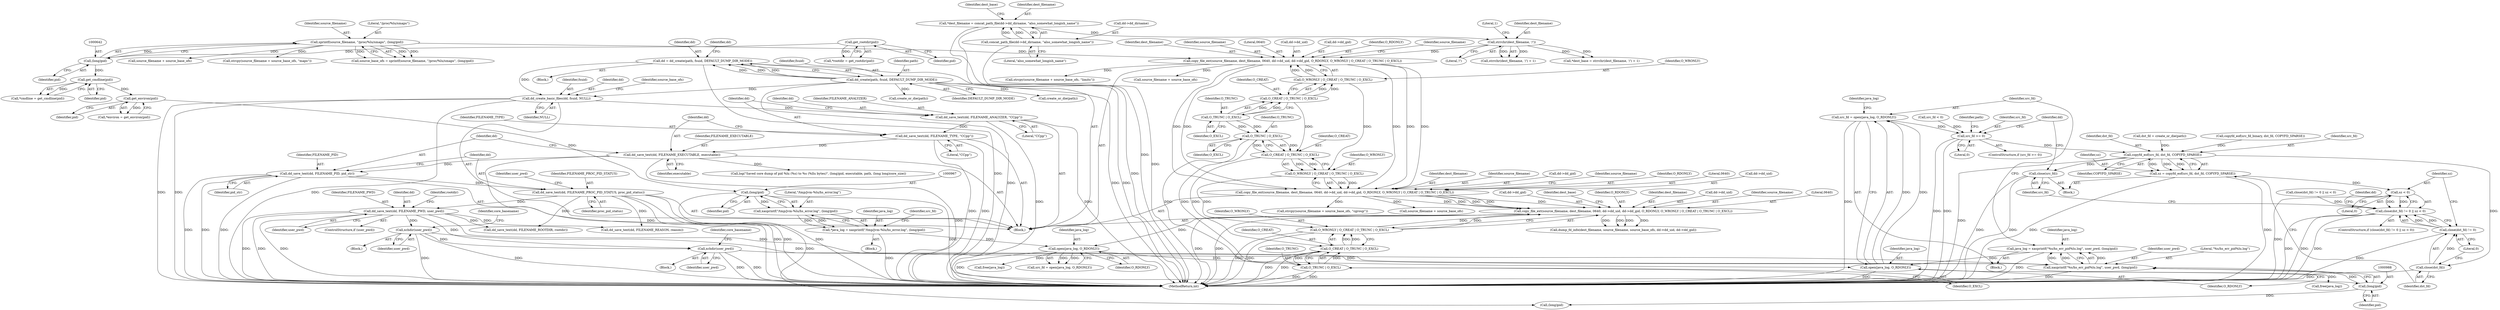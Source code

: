 digraph "0_abrt_4f2c1ddd3e3b81d2d5146b883115371f1cada9f9@API" {
"1000990" [label="(Call,src_fd = open(java_log, O_RDONLY))"];
"1000992" [label="(Call,open(java_log, O_RDONLY))"];
"1000982" [label="(Call,java_log = xasprintf(\"%s/hs_err_pid%lu.log\", user_pwd, (long)pid))"];
"1000984" [label="(Call,xasprintf(\"%s/hs_err_pid%lu.log\", user_pwd, (long)pid))"];
"1000779" [label="(Call,dd_save_text(dd, FILENAME_PWD, user_pwd))"];
"1000773" [label="(Call,dd_save_text(dd, FILENAME_PROC_PID_STATUS, proc_pid_status))"];
"1000769" [label="(Call,dd_save_text(dd, FILENAME_PID, pid_str))"];
"1000765" [label="(Call,dd_save_text(dd, FILENAME_EXECUTABLE, executable))"];
"1000761" [label="(Call,dd_save_text(dd, FILENAME_TYPE, \"CCpp\"))"];
"1000757" [label="(Call,dd_save_text(dd, FILENAME_ANALYZER, \"CCpp\"))"];
"1000630" [label="(Call,dd_create_basic_files(dd, fsuid, NULL))"];
"1000616" [label="(Call,dd = dd_create(path, fsuid, DEFAULT_DUMP_DIR_MODE))"];
"1000618" [label="(Call,dd_create(path, fsuid, DEFAULT_DUMP_DIR_MODE))"];
"1000926" [label="(Call,xchdir(user_pwd))"];
"1000956" [label="(Call,xchdir(user_pwd))"];
"1000987" [label="(Call,(long)pid)"];
"1000966" [label="(Call,(long)pid)"];
"1000822" [label="(Call,get_environ(pid))"];
"1000815" [label="(Call,get_cmdline(pid))"];
"1000641" [label="(Call,(long)pid)"];
"1000628" [label="(Call,get_rootdir(pid))"];
"1000972" [label="(Call,open(java_log, O_RDONLY))"];
"1000962" [label="(Call,*java_log = xasprintf(\"/tmp/jvm-%lu/hs_error.log\", (long)pid))"];
"1000964" [label="(Call,xasprintf(\"/tmp/jvm-%lu/hs_error.log\", (long)pid))"];
"1000724" [label="(Call,copy_file_ext(source_filename, dest_filename, 0640, dd->dd_uid, dd->dd_gid, O_RDONLY, O_WRONLY | O_CREAT | O_TRUNC | O_EXCL))"];
"1000698" [label="(Call,copy_file_ext(source_filename, dest_filename, 0640, dd->dd_uid, dd->dd_gid, O_RDONLY, O_WRONLY | O_CREAT | O_TRUNC | O_EXCL))"];
"1000672" [label="(Call,copy_file_ext(source_filename, dest_filename, 0640, dd->dd_uid, dd->dd_gid, O_RDONLY, O_WRONLY | O_CREAT | O_TRUNC | O_EXCL))"];
"1000638" [label="(Call,sprintf(source_filename, \"/proc/%lu/smaps\", (long)pid))"];
"1000660" [label="(Call,strrchr(dest_filename, '/'))"];
"1000649" [label="(Call,*dest_filename = concat_path_file(dd->dd_dirname, \"also_somewhat_longish_name\"))"];
"1000651" [label="(Call,concat_path_file(dd->dd_dirname, \"also_somewhat_longish_name\"))"];
"1000683" [label="(Call,O_WRONLY | O_CREAT | O_TRUNC | O_EXCL)"];
"1000685" [label="(Call,O_CREAT | O_TRUNC | O_EXCL)"];
"1000687" [label="(Call,O_TRUNC | O_EXCL)"];
"1000709" [label="(Call,O_WRONLY | O_CREAT | O_TRUNC | O_EXCL)"];
"1000711" [label="(Call,O_CREAT | O_TRUNC | O_EXCL)"];
"1000713" [label="(Call,O_TRUNC | O_EXCL)"];
"1000735" [label="(Call,O_WRONLY | O_CREAT | O_TRUNC | O_EXCL)"];
"1000737" [label="(Call,O_CREAT | O_TRUNC | O_EXCL)"];
"1000739" [label="(Call,O_TRUNC | O_EXCL)"];
"1000998" [label="(Call,src_fd >= 0)"];
"1001015" [label="(Call,copyfd_eof(src_fd, dst_fd, COPYFD_SPARSE))"];
"1001013" [label="(Call,sz = copyfd_eof(src_fd, dst_fd, COPYFD_SPARSE))"];
"1001025" [label="(Call,sz < 0)"];
"1001020" [label="(Call,close(dst_fd) != 0 || sz < 0)"];
"1001022" [label="(Call,close(dst_fd))"];
"1001021" [label="(Call,close(dst_fd) != 0)"];
"1001034" [label="(Call,close(src_fd))"];
"1000629" [label="(Identifier,pid)"];
"1000660" [label="(Call,strrchr(dest_filename, '/'))"];
"1001013" [label="(Call,sz = copyfd_eof(src_fd, dst_fd, COPYFD_SPARSE))"];
"1001017" [label="(Identifier,dst_fd)"];
"1000858" [label="(Call,create_or_die(path))"];
"1000926" [label="(Call,xchdir(user_pwd))"];
"1000651" [label="(Call,concat_path_file(dd->dd_dirname, \"also_somewhat_longish_name\"))"];
"1000727" [label="(Literal,0640)"];
"1000745" [label="(Call,dump_fd_info(dest_filename, source_filename, source_base_ofs, dd->dd_uid, dd->dd_gid))"];
"1000959" [label="(Identifier,core_basename)"];
"1000623" [label="(Identifier,dd)"];
"1000768" [label="(Identifier,executable)"];
"1000685" [label="(Call,O_CREAT | O_TRUNC | O_EXCL)"];
"1000780" [label="(Identifier,dd)"];
"1000760" [label="(Literal,\"CCpp\")"];
"1000806" [label="(Call,dd_save_text(dd, FILENAME_REASON, reason))"];
"1000757" [label="(Call,dd_save_text(dd, FILENAME_ANALYZER, \"CCpp\"))"];
"1000663" [label="(Literal,1)"];
"1001027" [label="(Literal,0)"];
"1000963" [label="(Identifier,java_log)"];
"1000731" [label="(Call,dd->dd_gid)"];
"1000970" [label="(Call,src_fd = open(java_log, O_RDONLY))"];
"1000630" [label="(Call,dd_create_basic_files(dd, fsuid, NULL))"];
"1000738" [label="(Identifier,O_CREAT)"];
"1000956" [label="(Call,xchdir(user_pwd))"];
"1000815" [label="(Call,get_cmdline(pid))"];
"1000997" [label="(ControlStructure,if (src_fd >= 0))"];
"1000689" [label="(Identifier,O_EXCL)"];
"1000690" [label="(Call,strcpy(source_filename + source_base_ofs, \"limits\"))"];
"1000739" [label="(Call,O_TRUNC | O_EXCL)"];
"1000710" [label="(Identifier,O_WRONLY)"];
"1000962" [label="(Call,*java_log = xasprintf(\"/tmp/jvm-%lu/hs_error.log\", (long)pid))"];
"1000782" [label="(Identifier,user_pwd)"];
"1000675" [label="(Literal,0640)"];
"1000974" [label="(Identifier,O_RDONLY)"];
"1000927" [label="(Identifier,user_pwd)"];
"1000994" [label="(Identifier,O_RDONLY)"];
"1000978" [label="(Call,src_fd < 0)"];
"1000676" [label="(Call,dd->dd_uid)"];
"1001008" [label="(Call,dst_fd = create_or_die(path))"];
"1000736" [label="(Identifier,O_WRONLY)"];
"1000873" [label="(Call,close(dst_fd) != 0 || sz < 0)"];
"1001014" [label="(Identifier,sz)"];
"1000624" [label="(Block,)"];
"1000691" [label="(Call,source_filename + source_base_ofs)"];
"1000996" [label="(Identifier,java_log)"];
"1000664" [label="(Call,strcpy(source_filename + source_base_ofs, \"maps\"))"];
"1000973" [label="(Identifier,java_log)"];
"1000972" [label="(Call,open(java_log, O_RDONLY))"];
"1000957" [label="(Identifier,user_pwd)"];
"1000683" [label="(Call,O_WRONLY | O_CREAT | O_TRUNC | O_EXCL)"];
"1001001" [label="(Block,)"];
"1000743" [label="(Identifier,dest_base)"];
"1000628" [label="(Call,get_rootdir(pid))"];
"1000984" [label="(Call,xasprintf(\"%s/hs_err_pid%lu.log\", user_pwd, (long)pid))"];
"1000982" [label="(Call,java_log = xasprintf(\"%s/hs_err_pid%lu.log\", user_pwd, (long)pid))"];
"1000813" [label="(Call,*cmdline = get_cmdline(pid))"];
"1000662" [label="(Literal,'/')"];
"1000700" [label="(Identifier,dest_filename)"];
"1001023" [label="(Identifier,dst_fd)"];
"1000991" [label="(Identifier,src_fd)"];
"1000679" [label="(Call,dd->dd_gid)"];
"1000734" [label="(Identifier,O_RDONLY)"];
"1000649" [label="(Call,*dest_filename = concat_path_file(dd->dd_dirname, \"also_somewhat_longish_name\"))"];
"1000740" [label="(Identifier,O_TRUNC)"];
"1000769" [label="(Call,dd_save_text(dd, FILENAME_PID, pid_str))"];
"1000682" [label="(Identifier,O_RDONLY)"];
"1001019" [label="(ControlStructure,if (close(dst_fd) != 0 || sz < 0))"];
"1000784" [label="(Identifier,rootdir)"];
"1000770" [label="(Identifier,dd)"];
"1001015" [label="(Call,copyfd_eof(src_fd, dst_fd, COPYFD_SPARSE))"];
"1000816" [label="(Identifier,pid)"];
"1000983" [label="(Identifier,java_log)"];
"1001004" [label="(Identifier,path)"];
"1000632" [label="(Identifier,fsuid)"];
"1000726" [label="(Identifier,dest_filename)"];
"1001021" [label="(Call,close(dst_fd) != 0)"];
"1000975" [label="(Call,free(java_log))"];
"1000699" [label="(Identifier,source_filename)"];
"1000999" [label="(Identifier,src_fd)"];
"1000659" [label="(Call,strrchr(dest_filename, '/') + 1)"];
"1000715" [label="(Identifier,O_EXCL)"];
"1000792" [label="(Call,dd_save_text(dd, FILENAME_ROOTDIR, rootdir))"];
"1000672" [label="(Call,copy_file_ext(source_filename, dest_filename, 0640, dd->dd_uid, dd->dd_gid, O_RDONLY, O_WRONLY | O_CREAT | O_TRUNC | O_EXCL))"];
"1000964" [label="(Call,xasprintf(\"/tmp/jvm-%lu/hs_error.log\", (long)pid))"];
"1000692" [label="(Identifier,source_filename)"];
"1000652" [label="(Call,dd->dd_dirname)"];
"1000764" [label="(Literal,\"CCpp\")"];
"1000741" [label="(Identifier,O_EXCL)"];
"1000774" [label="(Identifier,dd)"];
"1000713" [label="(Call,O_TRUNC | O_EXCL)"];
"1001037" [label="(Identifier,dd)"];
"1000892" [label="(Call,create_or_die(path))"];
"1000779" [label="(Call,dd_save_text(dd, FILENAME_PWD, user_pwd))"];
"1000643" [label="(Identifier,pid)"];
"1000971" [label="(Identifier,src_fd)"];
"1000705" [label="(Call,dd->dd_gid)"];
"1000655" [label="(Literal,\"also_somewhat_longish_name\")"];
"1000985" [label="(Literal,\"%s/hs_err_pid%lu.log\")"];
"1000761" [label="(Call,dd_save_text(dd, FILENAME_TYPE, \"CCpp\"))"];
"1000737" [label="(Call,O_CREAT | O_TRUNC | O_EXCL)"];
"1000718" [label="(Identifier,source_filename)"];
"1000758" [label="(Identifier,dd)"];
"1000636" [label="(Call,source_base_ofs = sprintf(source_filename, \"/proc/%lu/smaps\", (long)pid))"];
"1000709" [label="(Call,O_WRONLY | O_CREAT | O_TRUNC | O_EXCL)"];
"1000995" [label="(Call,free(java_log))"];
"1000777" [label="(ControlStructure,if (user_pwd))"];
"1000626" [label="(Call,*rootdir = get_rootdir(pid))"];
"1000823" [label="(Identifier,pid)"];
"1000968" [label="(Identifier,pid)"];
"1000641" [label="(Call,(long)pid)"];
"1000966" [label="(Call,(long)pid)"];
"1000711" [label="(Call,O_CREAT | O_TRUNC | O_EXCL)"];
"1000728" [label="(Call,dd->dd_uid)"];
"1000638" [label="(Call,sprintf(source_filename, \"/proc/%lu/smaps\", (long)pid))"];
"1001025" [label="(Call,sz < 0)"];
"1000998" [label="(Call,src_fd >= 0)"];
"1000765" [label="(Call,dd_save_text(dd, FILENAME_EXECUTABLE, executable))"];
"1000986" [label="(Identifier,user_pwd)"];
"1000771" [label="(Identifier,FILENAME_PID)"];
"1000620" [label="(Identifier,fsuid)"];
"1000773" [label="(Call,dd_save_text(dd, FILENAME_PROC_PID_STATUS, proc_pid_status))"];
"1000687" [label="(Call,O_TRUNC | O_EXCL)"];
"1001171" [label="(MethodReturn,int)"];
"1000987" [label="(Call,(long)pid)"];
"1000762" [label="(Identifier,dd)"];
"1000658" [label="(Identifier,dest_base)"];
"1000619" [label="(Identifier,path)"];
"1001067" [label="(Call,(long)pid)"];
"1000639" [label="(Identifier,source_filename)"];
"1000650" [label="(Identifier,dest_filename)"];
"1001026" [label="(Identifier,sz)"];
"1001024" [label="(Literal,0)"];
"1000822" [label="(Call,get_environ(pid))"];
"1000661" [label="(Identifier,dest_filename)"];
"1000989" [label="(Identifier,pid)"];
"1000990" [label="(Call,src_fd = open(java_log, O_RDONLY))"];
"1000633" [label="(Identifier,NULL)"];
"1000617" [label="(Identifier,dd)"];
"1000665" [label="(Call,source_filename + source_base_ofs)"];
"1000767" [label="(Identifier,FILENAME_EXECUTABLE)"];
"1000725" [label="(Identifier,source_filename)"];
"1001022" [label="(Call,close(dst_fd))"];
"1000684" [label="(Identifier,O_WRONLY)"];
"1000759" [label="(Identifier,FILENAME_ANALYZER)"];
"1000766" [label="(Identifier,dd)"];
"1000992" [label="(Call,open(java_log, O_RDONLY))"];
"1001000" [label="(Literal,0)"];
"1000863" [label="(Call,copyfd_eof(src_fd_binary, dst_fd, COPYFD_SPARSE))"];
"1000724" [label="(Call,copy_file_ext(source_filename, dest_filename, 0640, dd->dd_uid, dd->dd_gid, O_RDONLY, O_WRONLY | O_CREAT | O_TRUNC | O_EXCL))"];
"1000993" [label="(Identifier,java_log)"];
"1000925" [label="(Block,)"];
"1000714" [label="(Identifier,O_TRUNC)"];
"1000929" [label="(Identifier,core_basename)"];
"1000708" [label="(Identifier,O_RDONLY)"];
"1000712" [label="(Identifier,O_CREAT)"];
"1000640" [label="(Literal,\"/proc/%lu/smaps\")"];
"1000776" [label="(Identifier,proc_pid_status)"];
"1000686" [label="(Identifier,O_CREAT)"];
"1000981" [label="(Block,)"];
"1000145" [label="(Block,)"];
"1001065" [label="(Call,log(\"Saved core dump of pid %lu (%s) to %s (%llu bytes)\", (long)pid, executable, path, (long long)core_size))"];
"1000618" [label="(Call,dd_create(path, fsuid, DEFAULT_DUMP_DIR_MODE))"];
"1000960" [label="(Block,)"];
"1001018" [label="(Identifier,COPYFD_SPARSE)"];
"1000955" [label="(Block,)"];
"1000735" [label="(Call,O_WRONLY | O_CREAT | O_TRUNC | O_EXCL)"];
"1000621" [label="(Identifier,DEFAULT_DUMP_DIR_MODE)"];
"1000781" [label="(Identifier,FILENAME_PWD)"];
"1000674" [label="(Identifier,dest_filename)"];
"1000775" [label="(Identifier,FILENAME_PROC_PID_STATUS)"];
"1000716" [label="(Call,strcpy(source_filename + source_base_ofs, \"cgroup\"))"];
"1000717" [label="(Call,source_filename + source_base_ofs)"];
"1000616" [label="(Call,dd = dd_create(path, fsuid, DEFAULT_DUMP_DIR_MODE))"];
"1000772" [label="(Identifier,pid_str)"];
"1000763" [label="(Identifier,FILENAME_TYPE)"];
"1000698" [label="(Call,copy_file_ext(source_filename, dest_filename, 0640, dd->dd_uid, dd->dd_gid, O_RDONLY, O_WRONLY | O_CREAT | O_TRUNC | O_EXCL))"];
"1000820" [label="(Call,*environ = get_environ(pid))"];
"1000631" [label="(Identifier,dd)"];
"1000701" [label="(Literal,0640)"];
"1000965" [label="(Literal,\"/tmp/jvm-%lu/hs_error.log\")"];
"1000702" [label="(Call,dd->dd_uid)"];
"1001020" [label="(Call,close(dst_fd) != 0 || sz < 0)"];
"1001030" [label="(Identifier,dd)"];
"1000673" [label="(Identifier,source_filename)"];
"1001034" [label="(Call,close(src_fd))"];
"1000688" [label="(Identifier,O_TRUNC)"];
"1000637" [label="(Identifier,source_base_ofs)"];
"1001035" [label="(Identifier,src_fd)"];
"1000657" [label="(Call,*dest_base = strrchr(dest_filename, '/') + 1)"];
"1000778" [label="(Identifier,user_pwd)"];
"1001016" [label="(Identifier,src_fd)"];
"1000990" -> "1000981"  [label="AST: "];
"1000990" -> "1000992"  [label="CFG: "];
"1000991" -> "1000990"  [label="AST: "];
"1000992" -> "1000990"  [label="AST: "];
"1000996" -> "1000990"  [label="CFG: "];
"1000990" -> "1001171"  [label="DDG: "];
"1000992" -> "1000990"  [label="DDG: "];
"1000992" -> "1000990"  [label="DDG: "];
"1000990" -> "1000998"  [label="DDG: "];
"1000992" -> "1000994"  [label="CFG: "];
"1000993" -> "1000992"  [label="AST: "];
"1000994" -> "1000992"  [label="AST: "];
"1000992" -> "1001171"  [label="DDG: "];
"1000982" -> "1000992"  [label="DDG: "];
"1000972" -> "1000992"  [label="DDG: "];
"1000992" -> "1000995"  [label="DDG: "];
"1000982" -> "1000981"  [label="AST: "];
"1000982" -> "1000984"  [label="CFG: "];
"1000983" -> "1000982"  [label="AST: "];
"1000984" -> "1000982"  [label="AST: "];
"1000991" -> "1000982"  [label="CFG: "];
"1000982" -> "1001171"  [label="DDG: "];
"1000984" -> "1000982"  [label="DDG: "];
"1000984" -> "1000982"  [label="DDG: "];
"1000984" -> "1000982"  [label="DDG: "];
"1000984" -> "1000987"  [label="CFG: "];
"1000985" -> "1000984"  [label="AST: "];
"1000986" -> "1000984"  [label="AST: "];
"1000987" -> "1000984"  [label="AST: "];
"1000984" -> "1001171"  [label="DDG: "];
"1000779" -> "1000984"  [label="DDG: "];
"1000926" -> "1000984"  [label="DDG: "];
"1000956" -> "1000984"  [label="DDG: "];
"1000987" -> "1000984"  [label="DDG: "];
"1000779" -> "1000777"  [label="AST: "];
"1000779" -> "1000782"  [label="CFG: "];
"1000780" -> "1000779"  [label="AST: "];
"1000781" -> "1000779"  [label="AST: "];
"1000782" -> "1000779"  [label="AST: "];
"1000784" -> "1000779"  [label="CFG: "];
"1000779" -> "1001171"  [label="DDG: "];
"1000779" -> "1001171"  [label="DDG: "];
"1000779" -> "1001171"  [label="DDG: "];
"1000773" -> "1000779"  [label="DDG: "];
"1000779" -> "1000792"  [label="DDG: "];
"1000779" -> "1000806"  [label="DDG: "];
"1000779" -> "1000926"  [label="DDG: "];
"1000779" -> "1000956"  [label="DDG: "];
"1000773" -> "1000624"  [label="AST: "];
"1000773" -> "1000776"  [label="CFG: "];
"1000774" -> "1000773"  [label="AST: "];
"1000775" -> "1000773"  [label="AST: "];
"1000776" -> "1000773"  [label="AST: "];
"1000778" -> "1000773"  [label="CFG: "];
"1000773" -> "1001171"  [label="DDG: "];
"1000773" -> "1001171"  [label="DDG: "];
"1000773" -> "1001171"  [label="DDG: "];
"1000769" -> "1000773"  [label="DDG: "];
"1000773" -> "1000792"  [label="DDG: "];
"1000773" -> "1000806"  [label="DDG: "];
"1000769" -> "1000624"  [label="AST: "];
"1000769" -> "1000772"  [label="CFG: "];
"1000770" -> "1000769"  [label="AST: "];
"1000771" -> "1000769"  [label="AST: "];
"1000772" -> "1000769"  [label="AST: "];
"1000774" -> "1000769"  [label="CFG: "];
"1000769" -> "1001171"  [label="DDG: "];
"1000769" -> "1001171"  [label="DDG: "];
"1000769" -> "1001171"  [label="DDG: "];
"1000765" -> "1000769"  [label="DDG: "];
"1000765" -> "1000624"  [label="AST: "];
"1000765" -> "1000768"  [label="CFG: "];
"1000766" -> "1000765"  [label="AST: "];
"1000767" -> "1000765"  [label="AST: "];
"1000768" -> "1000765"  [label="AST: "];
"1000770" -> "1000765"  [label="CFG: "];
"1000765" -> "1001171"  [label="DDG: "];
"1000765" -> "1001171"  [label="DDG: "];
"1000761" -> "1000765"  [label="DDG: "];
"1000765" -> "1001065"  [label="DDG: "];
"1000761" -> "1000624"  [label="AST: "];
"1000761" -> "1000764"  [label="CFG: "];
"1000762" -> "1000761"  [label="AST: "];
"1000763" -> "1000761"  [label="AST: "];
"1000764" -> "1000761"  [label="AST: "];
"1000766" -> "1000761"  [label="CFG: "];
"1000761" -> "1001171"  [label="DDG: "];
"1000761" -> "1001171"  [label="DDG: "];
"1000757" -> "1000761"  [label="DDG: "];
"1000757" -> "1000624"  [label="AST: "];
"1000757" -> "1000760"  [label="CFG: "];
"1000758" -> "1000757"  [label="AST: "];
"1000759" -> "1000757"  [label="AST: "];
"1000760" -> "1000757"  [label="AST: "];
"1000762" -> "1000757"  [label="CFG: "];
"1000757" -> "1001171"  [label="DDG: "];
"1000757" -> "1001171"  [label="DDG: "];
"1000630" -> "1000757"  [label="DDG: "];
"1000630" -> "1000624"  [label="AST: "];
"1000630" -> "1000633"  [label="CFG: "];
"1000631" -> "1000630"  [label="AST: "];
"1000632" -> "1000630"  [label="AST: "];
"1000633" -> "1000630"  [label="AST: "];
"1000637" -> "1000630"  [label="CFG: "];
"1000630" -> "1001171"  [label="DDG: "];
"1000630" -> "1001171"  [label="DDG: "];
"1000630" -> "1001171"  [label="DDG: "];
"1000616" -> "1000630"  [label="DDG: "];
"1000618" -> "1000630"  [label="DDG: "];
"1000616" -> "1000145"  [label="AST: "];
"1000616" -> "1000618"  [label="CFG: "];
"1000617" -> "1000616"  [label="AST: "];
"1000618" -> "1000616"  [label="AST: "];
"1000623" -> "1000616"  [label="CFG: "];
"1000616" -> "1001171"  [label="DDG: "];
"1000616" -> "1001171"  [label="DDG: "];
"1000618" -> "1000616"  [label="DDG: "];
"1000618" -> "1000616"  [label="DDG: "];
"1000618" -> "1000616"  [label="DDG: "];
"1000618" -> "1000621"  [label="CFG: "];
"1000619" -> "1000618"  [label="AST: "];
"1000620" -> "1000618"  [label="AST: "];
"1000621" -> "1000618"  [label="AST: "];
"1000618" -> "1001171"  [label="DDG: "];
"1000618" -> "1001171"  [label="DDG: "];
"1000618" -> "1001171"  [label="DDG: "];
"1000618" -> "1000858"  [label="DDG: "];
"1000618" -> "1000892"  [label="DDG: "];
"1000926" -> "1000925"  [label="AST: "];
"1000926" -> "1000927"  [label="CFG: "];
"1000927" -> "1000926"  [label="AST: "];
"1000929" -> "1000926"  [label="CFG: "];
"1000926" -> "1001171"  [label="DDG: "];
"1000926" -> "1001171"  [label="DDG: "];
"1000926" -> "1000956"  [label="DDG: "];
"1000956" -> "1000955"  [label="AST: "];
"1000956" -> "1000957"  [label="CFG: "];
"1000957" -> "1000956"  [label="AST: "];
"1000959" -> "1000956"  [label="CFG: "];
"1000956" -> "1001171"  [label="DDG: "];
"1000956" -> "1001171"  [label="DDG: "];
"1000987" -> "1000989"  [label="CFG: "];
"1000988" -> "1000987"  [label="AST: "];
"1000989" -> "1000987"  [label="AST: "];
"1000966" -> "1000987"  [label="DDG: "];
"1000987" -> "1001067"  [label="DDG: "];
"1000966" -> "1000964"  [label="AST: "];
"1000966" -> "1000968"  [label="CFG: "];
"1000967" -> "1000966"  [label="AST: "];
"1000968" -> "1000966"  [label="AST: "];
"1000964" -> "1000966"  [label="CFG: "];
"1000966" -> "1000964"  [label="DDG: "];
"1000822" -> "1000966"  [label="DDG: "];
"1000966" -> "1001067"  [label="DDG: "];
"1000822" -> "1000820"  [label="AST: "];
"1000822" -> "1000823"  [label="CFG: "];
"1000823" -> "1000822"  [label="AST: "];
"1000820" -> "1000822"  [label="CFG: "];
"1000822" -> "1000820"  [label="DDG: "];
"1000815" -> "1000822"  [label="DDG: "];
"1000815" -> "1000813"  [label="AST: "];
"1000815" -> "1000816"  [label="CFG: "];
"1000816" -> "1000815"  [label="AST: "];
"1000813" -> "1000815"  [label="CFG: "];
"1000815" -> "1000813"  [label="DDG: "];
"1000641" -> "1000815"  [label="DDG: "];
"1000641" -> "1000638"  [label="AST: "];
"1000641" -> "1000643"  [label="CFG: "];
"1000642" -> "1000641"  [label="AST: "];
"1000643" -> "1000641"  [label="AST: "];
"1000638" -> "1000641"  [label="CFG: "];
"1000641" -> "1000638"  [label="DDG: "];
"1000628" -> "1000641"  [label="DDG: "];
"1000628" -> "1000626"  [label="AST: "];
"1000628" -> "1000629"  [label="CFG: "];
"1000629" -> "1000628"  [label="AST: "];
"1000626" -> "1000628"  [label="CFG: "];
"1000628" -> "1000626"  [label="DDG: "];
"1000972" -> "1000970"  [label="AST: "];
"1000972" -> "1000974"  [label="CFG: "];
"1000973" -> "1000972"  [label="AST: "];
"1000974" -> "1000972"  [label="AST: "];
"1000970" -> "1000972"  [label="CFG: "];
"1000972" -> "1001171"  [label="DDG: "];
"1000972" -> "1000970"  [label="DDG: "];
"1000972" -> "1000970"  [label="DDG: "];
"1000962" -> "1000972"  [label="DDG: "];
"1000724" -> "1000972"  [label="DDG: "];
"1000972" -> "1000975"  [label="DDG: "];
"1000962" -> "1000960"  [label="AST: "];
"1000962" -> "1000964"  [label="CFG: "];
"1000963" -> "1000962"  [label="AST: "];
"1000964" -> "1000962"  [label="AST: "];
"1000971" -> "1000962"  [label="CFG: "];
"1000962" -> "1001171"  [label="DDG: "];
"1000964" -> "1000962"  [label="DDG: "];
"1000964" -> "1000962"  [label="DDG: "];
"1000965" -> "1000964"  [label="AST: "];
"1000724" -> "1000624"  [label="AST: "];
"1000724" -> "1000735"  [label="CFG: "];
"1000725" -> "1000724"  [label="AST: "];
"1000726" -> "1000724"  [label="AST: "];
"1000727" -> "1000724"  [label="AST: "];
"1000728" -> "1000724"  [label="AST: "];
"1000731" -> "1000724"  [label="AST: "];
"1000734" -> "1000724"  [label="AST: "];
"1000735" -> "1000724"  [label="AST: "];
"1000743" -> "1000724"  [label="CFG: "];
"1000724" -> "1001171"  [label="DDG: "];
"1000724" -> "1001171"  [label="DDG: "];
"1000698" -> "1000724"  [label="DDG: "];
"1000698" -> "1000724"  [label="DDG: "];
"1000698" -> "1000724"  [label="DDG: "];
"1000698" -> "1000724"  [label="DDG: "];
"1000698" -> "1000724"  [label="DDG: "];
"1000735" -> "1000724"  [label="DDG: "];
"1000735" -> "1000724"  [label="DDG: "];
"1000724" -> "1000745"  [label="DDG: "];
"1000724" -> "1000745"  [label="DDG: "];
"1000724" -> "1000745"  [label="DDG: "];
"1000724" -> "1000745"  [label="DDG: "];
"1000698" -> "1000624"  [label="AST: "];
"1000698" -> "1000709"  [label="CFG: "];
"1000699" -> "1000698"  [label="AST: "];
"1000700" -> "1000698"  [label="AST: "];
"1000701" -> "1000698"  [label="AST: "];
"1000702" -> "1000698"  [label="AST: "];
"1000705" -> "1000698"  [label="AST: "];
"1000708" -> "1000698"  [label="AST: "];
"1000709" -> "1000698"  [label="AST: "];
"1000718" -> "1000698"  [label="CFG: "];
"1000672" -> "1000698"  [label="DDG: "];
"1000672" -> "1000698"  [label="DDG: "];
"1000672" -> "1000698"  [label="DDG: "];
"1000672" -> "1000698"  [label="DDG: "];
"1000672" -> "1000698"  [label="DDG: "];
"1000709" -> "1000698"  [label="DDG: "];
"1000709" -> "1000698"  [label="DDG: "];
"1000698" -> "1000716"  [label="DDG: "];
"1000698" -> "1000717"  [label="DDG: "];
"1000672" -> "1000624"  [label="AST: "];
"1000672" -> "1000683"  [label="CFG: "];
"1000673" -> "1000672"  [label="AST: "];
"1000674" -> "1000672"  [label="AST: "];
"1000675" -> "1000672"  [label="AST: "];
"1000676" -> "1000672"  [label="AST: "];
"1000679" -> "1000672"  [label="AST: "];
"1000682" -> "1000672"  [label="AST: "];
"1000683" -> "1000672"  [label="AST: "];
"1000692" -> "1000672"  [label="CFG: "];
"1000638" -> "1000672"  [label="DDG: "];
"1000660" -> "1000672"  [label="DDG: "];
"1000683" -> "1000672"  [label="DDG: "];
"1000683" -> "1000672"  [label="DDG: "];
"1000672" -> "1000690"  [label="DDG: "];
"1000672" -> "1000691"  [label="DDG: "];
"1000638" -> "1000636"  [label="AST: "];
"1000639" -> "1000638"  [label="AST: "];
"1000640" -> "1000638"  [label="AST: "];
"1000636" -> "1000638"  [label="CFG: "];
"1000638" -> "1000636"  [label="DDG: "];
"1000638" -> "1000636"  [label="DDG: "];
"1000638" -> "1000636"  [label="DDG: "];
"1000638" -> "1000664"  [label="DDG: "];
"1000638" -> "1000665"  [label="DDG: "];
"1000660" -> "1000659"  [label="AST: "];
"1000660" -> "1000662"  [label="CFG: "];
"1000661" -> "1000660"  [label="AST: "];
"1000662" -> "1000660"  [label="AST: "];
"1000663" -> "1000660"  [label="CFG: "];
"1000660" -> "1000657"  [label="DDG: "];
"1000660" -> "1000657"  [label="DDG: "];
"1000660" -> "1000659"  [label="DDG: "];
"1000660" -> "1000659"  [label="DDG: "];
"1000649" -> "1000660"  [label="DDG: "];
"1000649" -> "1000624"  [label="AST: "];
"1000649" -> "1000651"  [label="CFG: "];
"1000650" -> "1000649"  [label="AST: "];
"1000651" -> "1000649"  [label="AST: "];
"1000658" -> "1000649"  [label="CFG: "];
"1000649" -> "1001171"  [label="DDG: "];
"1000651" -> "1000649"  [label="DDG: "];
"1000651" -> "1000649"  [label="DDG: "];
"1000651" -> "1000655"  [label="CFG: "];
"1000652" -> "1000651"  [label="AST: "];
"1000655" -> "1000651"  [label="AST: "];
"1000651" -> "1001171"  [label="DDG: "];
"1000683" -> "1000685"  [label="CFG: "];
"1000684" -> "1000683"  [label="AST: "];
"1000685" -> "1000683"  [label="AST: "];
"1000685" -> "1000683"  [label="DDG: "];
"1000685" -> "1000683"  [label="DDG: "];
"1000683" -> "1000709"  [label="DDG: "];
"1000685" -> "1000687"  [label="CFG: "];
"1000686" -> "1000685"  [label="AST: "];
"1000687" -> "1000685"  [label="AST: "];
"1000687" -> "1000685"  [label="DDG: "];
"1000687" -> "1000685"  [label="DDG: "];
"1000685" -> "1000711"  [label="DDG: "];
"1000687" -> "1000689"  [label="CFG: "];
"1000688" -> "1000687"  [label="AST: "];
"1000689" -> "1000687"  [label="AST: "];
"1000687" -> "1000713"  [label="DDG: "];
"1000687" -> "1000713"  [label="DDG: "];
"1000709" -> "1000711"  [label="CFG: "];
"1000710" -> "1000709"  [label="AST: "];
"1000711" -> "1000709"  [label="AST: "];
"1000711" -> "1000709"  [label="DDG: "];
"1000711" -> "1000709"  [label="DDG: "];
"1000709" -> "1000735"  [label="DDG: "];
"1000711" -> "1000713"  [label="CFG: "];
"1000712" -> "1000711"  [label="AST: "];
"1000713" -> "1000711"  [label="AST: "];
"1000713" -> "1000711"  [label="DDG: "];
"1000713" -> "1000711"  [label="DDG: "];
"1000711" -> "1000737"  [label="DDG: "];
"1000713" -> "1000715"  [label="CFG: "];
"1000714" -> "1000713"  [label="AST: "];
"1000715" -> "1000713"  [label="AST: "];
"1000713" -> "1000739"  [label="DDG: "];
"1000713" -> "1000739"  [label="DDG: "];
"1000735" -> "1000737"  [label="CFG: "];
"1000736" -> "1000735"  [label="AST: "];
"1000737" -> "1000735"  [label="AST: "];
"1000735" -> "1001171"  [label="DDG: "];
"1000735" -> "1001171"  [label="DDG: "];
"1000737" -> "1000735"  [label="DDG: "];
"1000737" -> "1000735"  [label="DDG: "];
"1000737" -> "1000739"  [label="CFG: "];
"1000738" -> "1000737"  [label="AST: "];
"1000739" -> "1000737"  [label="AST: "];
"1000737" -> "1001171"  [label="DDG: "];
"1000737" -> "1001171"  [label="DDG: "];
"1000739" -> "1000737"  [label="DDG: "];
"1000739" -> "1000737"  [label="DDG: "];
"1000739" -> "1000741"  [label="CFG: "];
"1000740" -> "1000739"  [label="AST: "];
"1000741" -> "1000739"  [label="AST: "];
"1000739" -> "1001171"  [label="DDG: "];
"1000739" -> "1001171"  [label="DDG: "];
"1000998" -> "1000997"  [label="AST: "];
"1000998" -> "1001000"  [label="CFG: "];
"1000999" -> "1000998"  [label="AST: "];
"1001000" -> "1000998"  [label="AST: "];
"1001004" -> "1000998"  [label="CFG: "];
"1001037" -> "1000998"  [label="CFG: "];
"1000998" -> "1001171"  [label="DDG: "];
"1000998" -> "1001171"  [label="DDG: "];
"1000978" -> "1000998"  [label="DDG: "];
"1000998" -> "1001015"  [label="DDG: "];
"1001015" -> "1001013"  [label="AST: "];
"1001015" -> "1001018"  [label="CFG: "];
"1001016" -> "1001015"  [label="AST: "];
"1001017" -> "1001015"  [label="AST: "];
"1001018" -> "1001015"  [label="AST: "];
"1001013" -> "1001015"  [label="CFG: "];
"1001015" -> "1001171"  [label="DDG: "];
"1001015" -> "1001013"  [label="DDG: "];
"1001015" -> "1001013"  [label="DDG: "];
"1001015" -> "1001013"  [label="DDG: "];
"1001008" -> "1001015"  [label="DDG: "];
"1000863" -> "1001015"  [label="DDG: "];
"1001015" -> "1001022"  [label="DDG: "];
"1001015" -> "1001034"  [label="DDG: "];
"1001013" -> "1001001"  [label="AST: "];
"1001014" -> "1001013"  [label="AST: "];
"1001023" -> "1001013"  [label="CFG: "];
"1001013" -> "1001171"  [label="DDG: "];
"1001013" -> "1001171"  [label="DDG: "];
"1001013" -> "1001025"  [label="DDG: "];
"1001025" -> "1001020"  [label="AST: "];
"1001025" -> "1001027"  [label="CFG: "];
"1001026" -> "1001025"  [label="AST: "];
"1001027" -> "1001025"  [label="AST: "];
"1001020" -> "1001025"  [label="CFG: "];
"1001025" -> "1001171"  [label="DDG: "];
"1001025" -> "1001020"  [label="DDG: "];
"1001025" -> "1001020"  [label="DDG: "];
"1001020" -> "1001019"  [label="AST: "];
"1001020" -> "1001021"  [label="CFG: "];
"1001021" -> "1001020"  [label="AST: "];
"1001030" -> "1001020"  [label="CFG: "];
"1001035" -> "1001020"  [label="CFG: "];
"1001020" -> "1001171"  [label="DDG: "];
"1001020" -> "1001171"  [label="DDG: "];
"1001020" -> "1001171"  [label="DDG: "];
"1001021" -> "1001020"  [label="DDG: "];
"1001021" -> "1001020"  [label="DDG: "];
"1000873" -> "1001020"  [label="DDG: "];
"1001022" -> "1001021"  [label="AST: "];
"1001022" -> "1001023"  [label="CFG: "];
"1001023" -> "1001022"  [label="AST: "];
"1001024" -> "1001022"  [label="CFG: "];
"1001022" -> "1001171"  [label="DDG: "];
"1001022" -> "1001021"  [label="DDG: "];
"1001021" -> "1001024"  [label="CFG: "];
"1001024" -> "1001021"  [label="AST: "];
"1001026" -> "1001021"  [label="CFG: "];
"1001021" -> "1001171"  [label="DDG: "];
"1001034" -> "1001001"  [label="AST: "];
"1001034" -> "1001035"  [label="CFG: "];
"1001035" -> "1001034"  [label="AST: "];
"1001037" -> "1001034"  [label="CFG: "];
"1001034" -> "1001171"  [label="DDG: "];
"1001034" -> "1001171"  [label="DDG: "];
}
